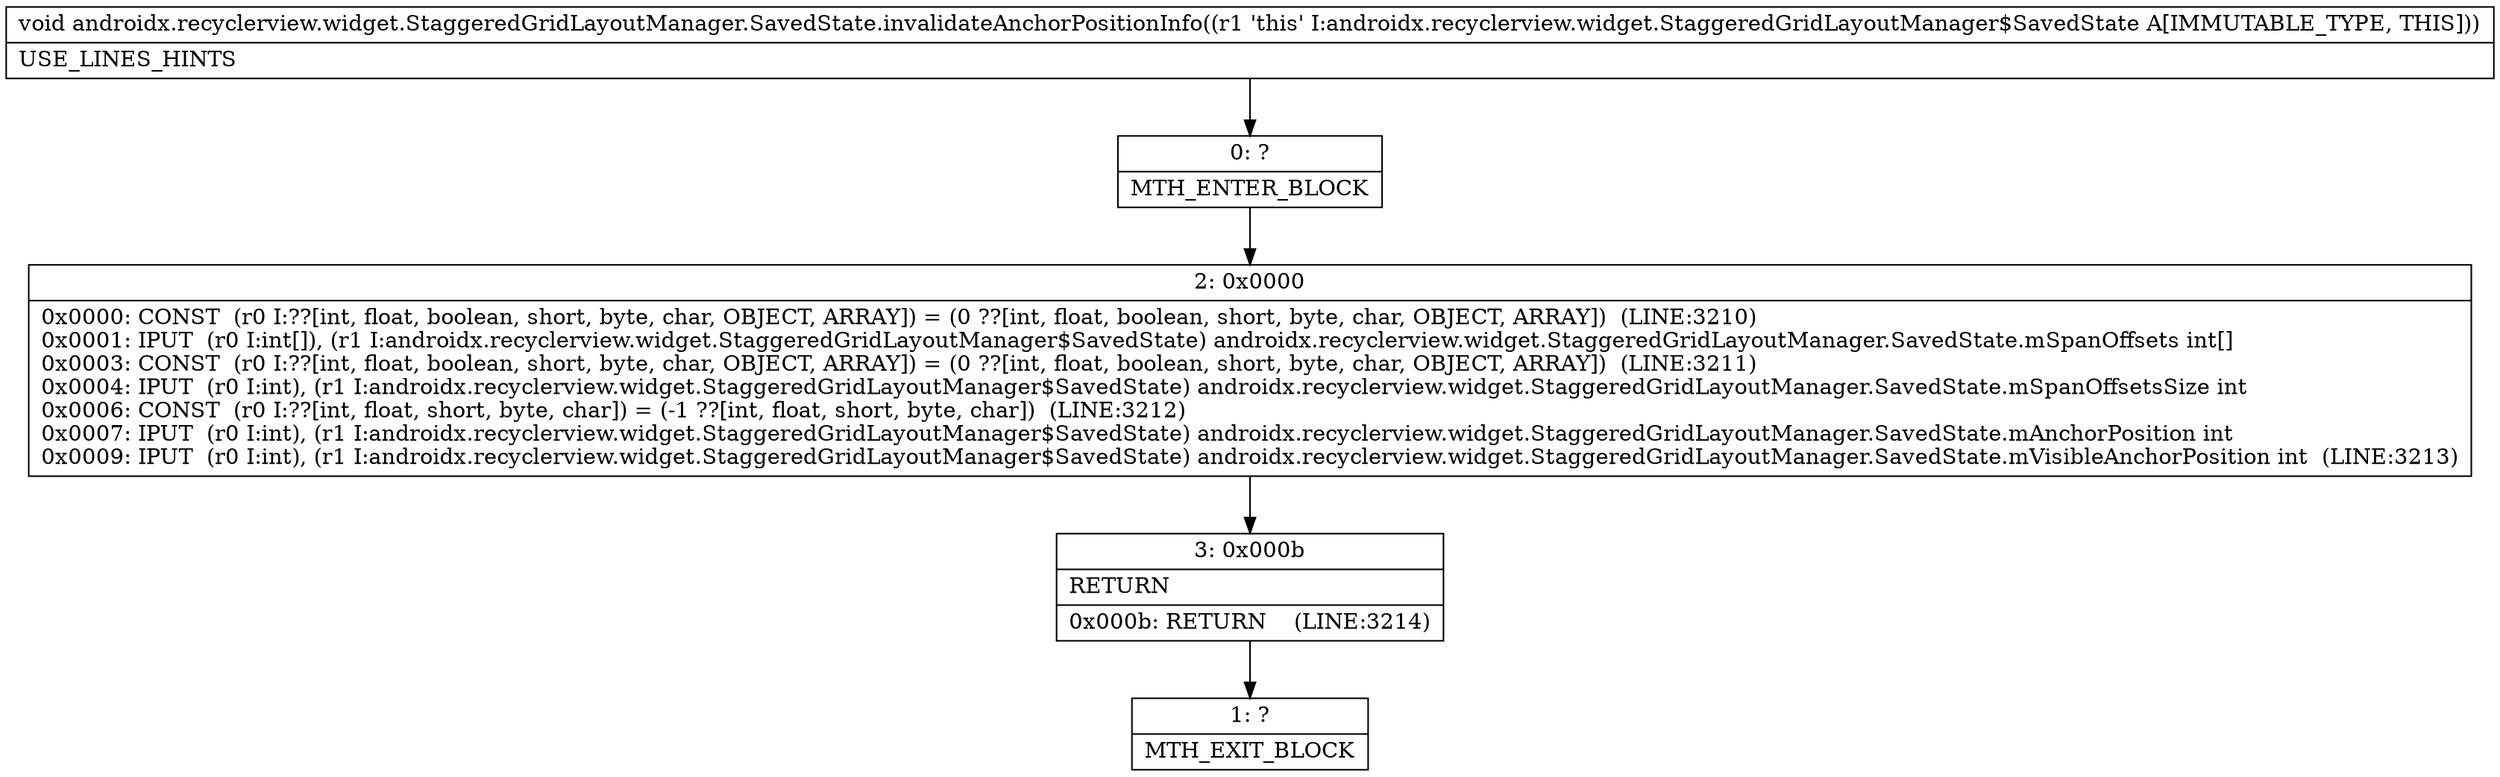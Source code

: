 digraph "CFG forandroidx.recyclerview.widget.StaggeredGridLayoutManager.SavedState.invalidateAnchorPositionInfo()V" {
Node_0 [shape=record,label="{0\:\ ?|MTH_ENTER_BLOCK\l}"];
Node_2 [shape=record,label="{2\:\ 0x0000|0x0000: CONST  (r0 I:??[int, float, boolean, short, byte, char, OBJECT, ARRAY]) = (0 ??[int, float, boolean, short, byte, char, OBJECT, ARRAY])  (LINE:3210)\l0x0001: IPUT  (r0 I:int[]), (r1 I:androidx.recyclerview.widget.StaggeredGridLayoutManager$SavedState) androidx.recyclerview.widget.StaggeredGridLayoutManager.SavedState.mSpanOffsets int[] \l0x0003: CONST  (r0 I:??[int, float, boolean, short, byte, char, OBJECT, ARRAY]) = (0 ??[int, float, boolean, short, byte, char, OBJECT, ARRAY])  (LINE:3211)\l0x0004: IPUT  (r0 I:int), (r1 I:androidx.recyclerview.widget.StaggeredGridLayoutManager$SavedState) androidx.recyclerview.widget.StaggeredGridLayoutManager.SavedState.mSpanOffsetsSize int \l0x0006: CONST  (r0 I:??[int, float, short, byte, char]) = (\-1 ??[int, float, short, byte, char])  (LINE:3212)\l0x0007: IPUT  (r0 I:int), (r1 I:androidx.recyclerview.widget.StaggeredGridLayoutManager$SavedState) androidx.recyclerview.widget.StaggeredGridLayoutManager.SavedState.mAnchorPosition int \l0x0009: IPUT  (r0 I:int), (r1 I:androidx.recyclerview.widget.StaggeredGridLayoutManager$SavedState) androidx.recyclerview.widget.StaggeredGridLayoutManager.SavedState.mVisibleAnchorPosition int  (LINE:3213)\l}"];
Node_3 [shape=record,label="{3\:\ 0x000b|RETURN\l|0x000b: RETURN    (LINE:3214)\l}"];
Node_1 [shape=record,label="{1\:\ ?|MTH_EXIT_BLOCK\l}"];
MethodNode[shape=record,label="{void androidx.recyclerview.widget.StaggeredGridLayoutManager.SavedState.invalidateAnchorPositionInfo((r1 'this' I:androidx.recyclerview.widget.StaggeredGridLayoutManager$SavedState A[IMMUTABLE_TYPE, THIS]))  | USE_LINES_HINTS\l}"];
MethodNode -> Node_0;Node_0 -> Node_2;
Node_2 -> Node_3;
Node_3 -> Node_1;
}

